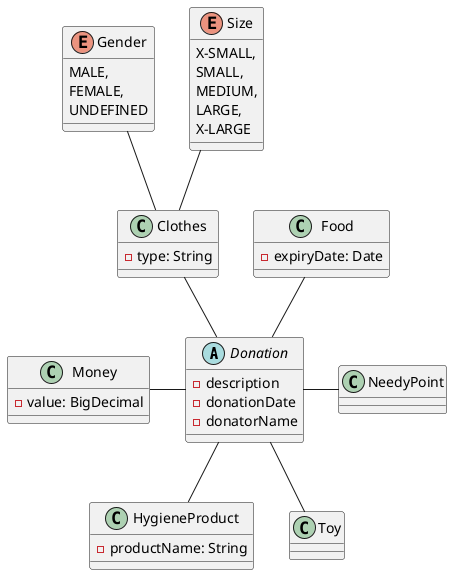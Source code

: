 @startuml

abstract class Donation {
    - description
    - donationDate
    - donatorName
}

enum Gender {
    MALE,
    FEMALE,
    UNDEFINED
}

enum Size {
    X-SMALL,
    SMALL,
    MEDIUM,
    LARGE,
    X-LARGE
}

class Clothes {
    - type: String
}

class Food {
    - expiryDate: Date
}

class Money {
    - value: BigDecimal
}

class HygieneProduct {
    - productName: String
}

class Toy {

}

Gender -- Clothes
Size -- Clothes
Clothes -- Donation
Food -- Donation
Money - Donation
Donation - NeedyPoint
Donation -- HygieneProduct
Donation -- Toy

@enduml